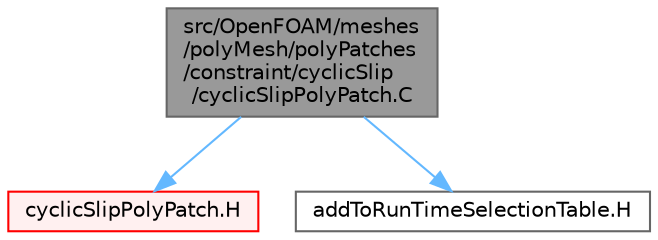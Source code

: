 digraph "src/OpenFOAM/meshes/polyMesh/polyPatches/constraint/cyclicSlip/cyclicSlipPolyPatch.C"
{
 // LATEX_PDF_SIZE
  bgcolor="transparent";
  edge [fontname=Helvetica,fontsize=10,labelfontname=Helvetica,labelfontsize=10];
  node [fontname=Helvetica,fontsize=10,shape=box,height=0.2,width=0.4];
  Node1 [id="Node000001",label="src/OpenFOAM/meshes\l/polyMesh/polyPatches\l/constraint/cyclicSlip\l/cyclicSlipPolyPatch.C",height=0.2,width=0.4,color="gray40", fillcolor="grey60", style="filled", fontcolor="black",tooltip=" "];
  Node1 -> Node2 [id="edge1_Node000001_Node000002",color="steelblue1",style="solid",tooltip=" "];
  Node2 [id="Node000002",label="cyclicSlipPolyPatch.H",height=0.2,width=0.4,color="red", fillcolor="#FFF0F0", style="filled",URL="$cyclicSlipPolyPatch_8H.html",tooltip=" "];
  Node1 -> Node247 [id="edge2_Node000001_Node000247",color="steelblue1",style="solid",tooltip=" "];
  Node247 [id="Node000247",label="addToRunTimeSelectionTable.H",height=0.2,width=0.4,color="grey40", fillcolor="white", style="filled",URL="$addToRunTimeSelectionTable_8H.html",tooltip="Macros for easy insertion into run-time selection tables."];
}
